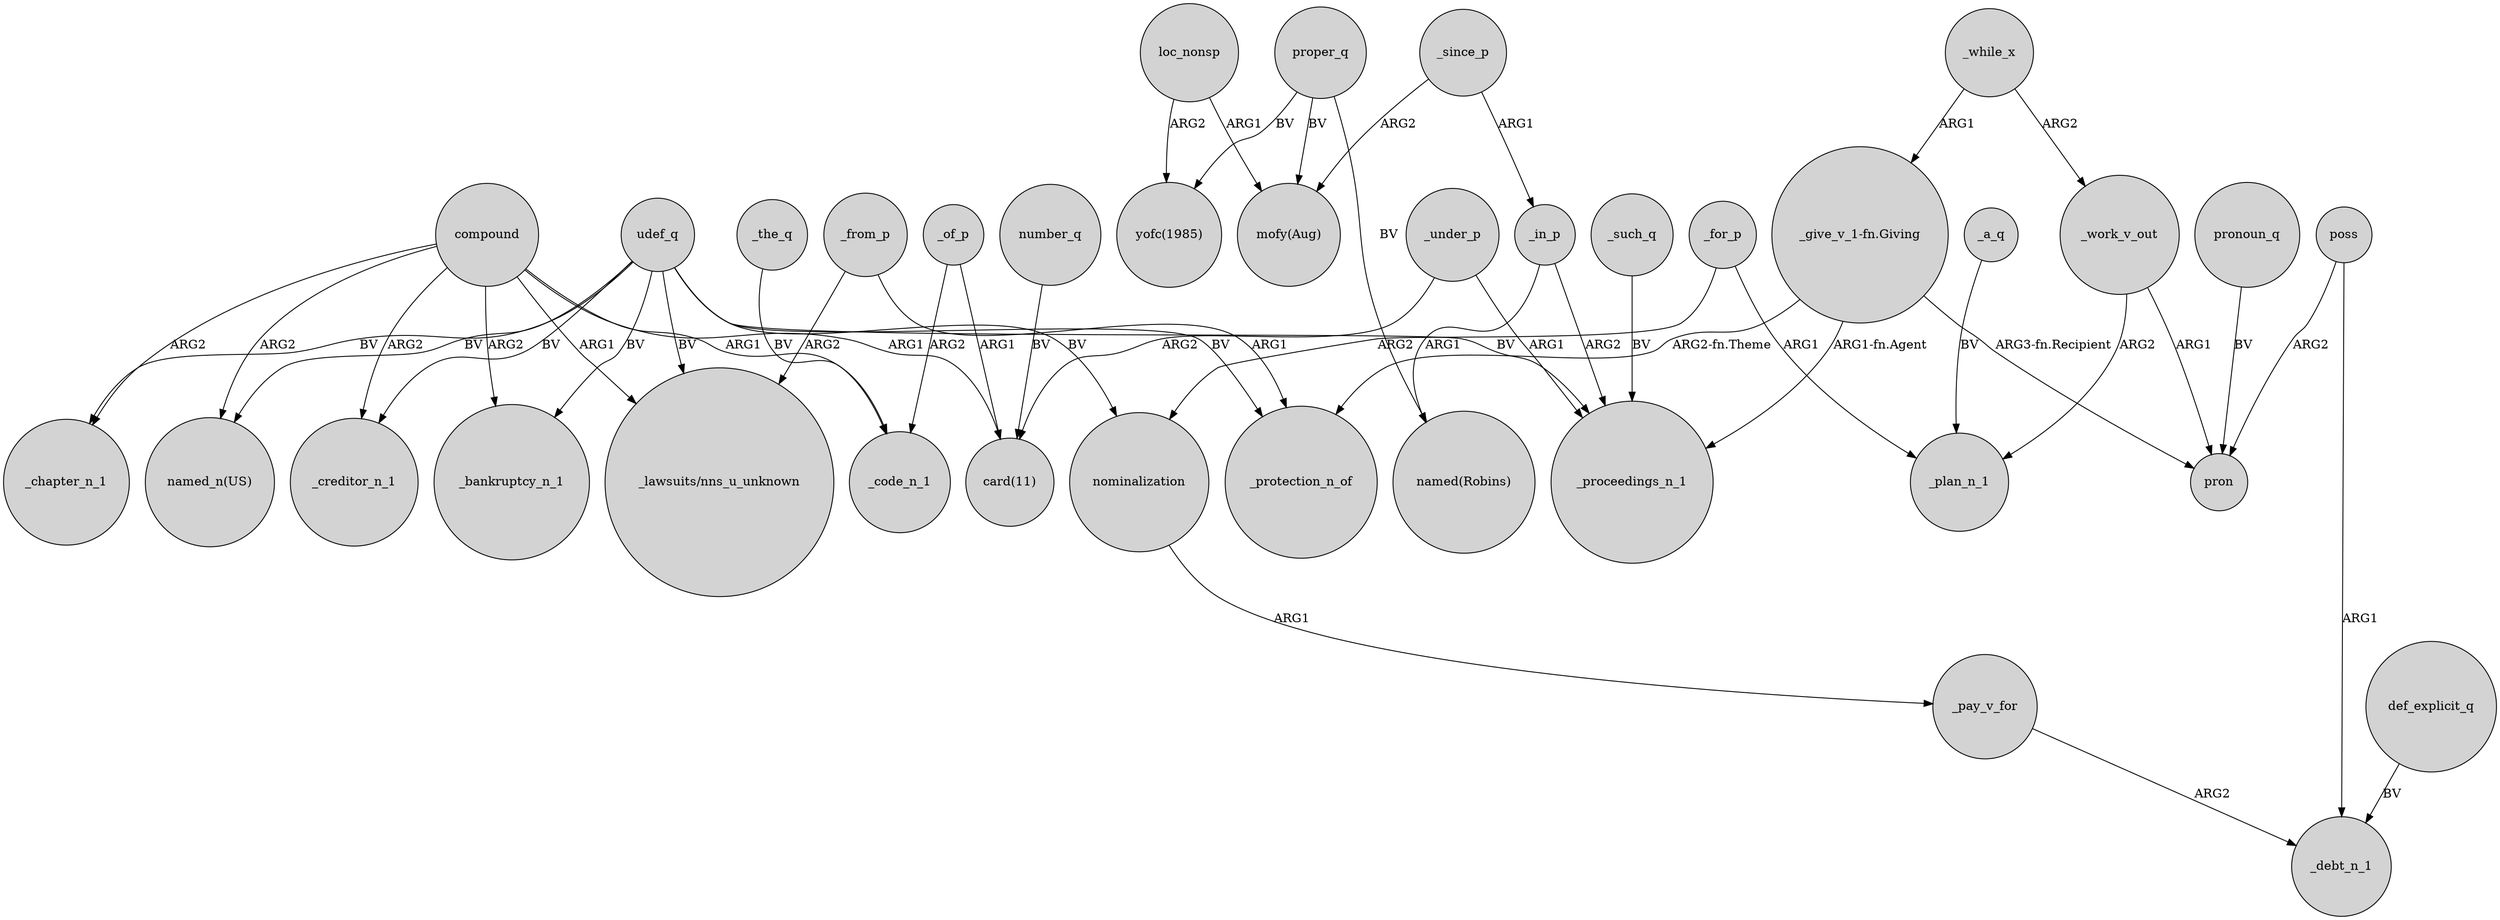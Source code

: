 digraph {
	node [shape=circle style=filled]
	udef_q -> _chapter_n_1 [label=BV]
	_of_p -> _code_n_1 [label=ARG2]
	_since_p -> _in_p [label=ARG1]
	_while_x -> "_give_v_1-fn.Giving" [label=ARG1]
	_since_p -> "mofy(Aug)" [label=ARG2]
	_under_p -> _proceedings_n_1 [label=ARG1]
	number_q -> "card(11)" [label=BV]
	udef_q -> "named_n(US)" [label=BV]
	udef_q -> _bankruptcy_n_1 [label=BV]
	poss -> pron [label=ARG2]
	compound -> "card(11)" [label=ARG1]
	_in_p -> _proceedings_n_1 [label=ARG2]
	compound -> _bankruptcy_n_1 [label=ARG2]
	compound -> _code_n_1 [label=ARG1]
	_for_p -> nominalization [label=ARG2]
	udef_q -> "_lawsuits/nns_u_unknown" [label=BV]
	_pay_v_for -> _debt_n_1 [label=ARG2]
	loc_nonsp -> "mofy(Aug)" [label=ARG1]
	"_give_v_1-fn.Giving" -> pron [label="ARG3-fn.Recipient"]
	compound -> "named_n(US)" [label=ARG2]
	_under_p -> "card(11)" [label=ARG2]
	_for_p -> _plan_n_1 [label=ARG1]
	pronoun_q -> pron [label=BV]
	def_explicit_q -> _debt_n_1 [label=BV]
	_the_q -> _code_n_1 [label=BV]
	udef_q -> _protection_n_of [label=BV]
	nominalization -> _pay_v_for [label=ARG1]
	loc_nonsp -> "yofc(1985)" [label=ARG2]
	_work_v_out -> _plan_n_1 [label=ARG2]
	compound -> _chapter_n_1 [label=ARG2]
	proper_q -> "mofy(Aug)" [label=BV]
	proper_q -> "named(Robins)" [label=BV]
	udef_q -> nominalization [label=BV]
	_from_p -> "_lawsuits/nns_u_unknown" [label=ARG2]
	_from_p -> _protection_n_of [label=ARG1]
	proper_q -> "yofc(1985)" [label=BV]
	udef_q -> _creditor_n_1 [label=BV]
	compound -> _creditor_n_1 [label=ARG2]
	poss -> _debt_n_1 [label=ARG1]
	udef_q -> _proceedings_n_1 [label=BV]
	_while_x -> _work_v_out [label=ARG2]
	"_give_v_1-fn.Giving" -> _proceedings_n_1 [label="ARG1-fn.Agent"]
	_such_q -> _proceedings_n_1 [label=BV]
	"_give_v_1-fn.Giving" -> _protection_n_of [label="ARG2-fn.Theme"]
	compound -> "_lawsuits/nns_u_unknown" [label=ARG1]
	_a_q -> _plan_n_1 [label=BV]
	_work_v_out -> pron [label=ARG1]
	_in_p -> "named(Robins)" [label=ARG1]
	_of_p -> "card(11)" [label=ARG1]
}
